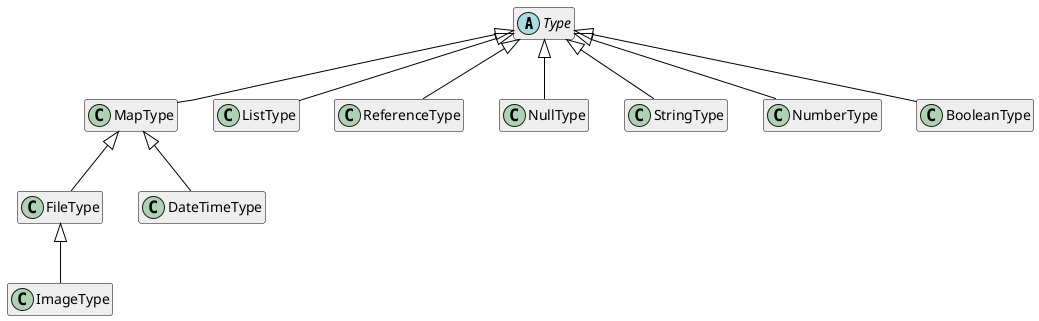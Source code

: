 @startuml type system hierarchy

hide members
hide methods

skinparam class {
    BackgroundColor #EEE
    ArrowColor Black
    BorderColor Black
}

abstract class Type

class MapType
class ListType
class ReferenceType
class NullType
class StringType
class NumberType
class BooleanType

MapType         -up-|> Type
ListType        -up-|> Type
ReferenceType   -up-|> Type
NullType        -up-|> Type
StringType      -up-|> Type
NumberType      -up-|> Type
BooleanType     -up-|> Type

class FileType
class ImageType
class DateTimeType

FileType -up-|> MapType
ImageType -up-|> FileType
DateTimeType -up-|> MapType


@enduml